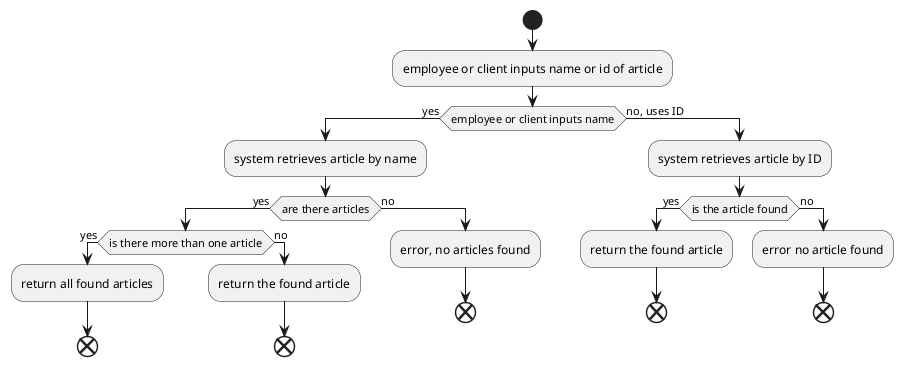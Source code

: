 @startuml

start
:employee or client inputs name or id of article;

if (employee or client inputs name) then (yes)
:system retrieves article by name;
if (are there articles) then (yes)
if (is there more than one article) then (yes)
:return all found articles;
end;
else (no)
:return the found article;
end;
endif


else (no)
:error, no articles found;
end;
endif

else (no, uses ID)
:system retrieves article by ID;
if (is the article found) then (yes)
:return the found article;
end;
else (no)
:error no article found;
end;
endif


@enduml